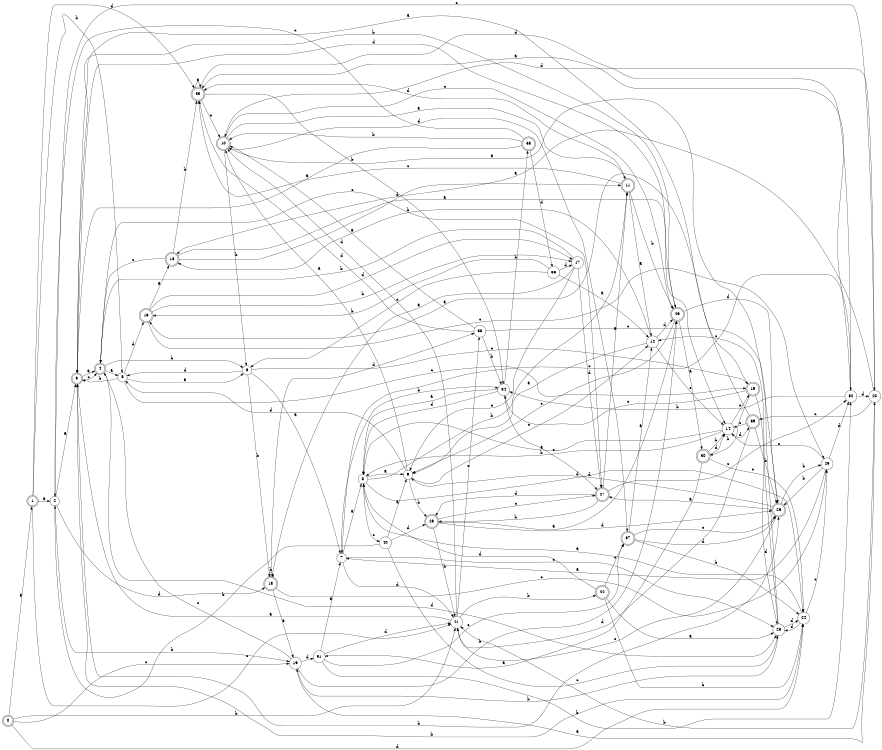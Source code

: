 digraph n33_8 {
__start0 [label="" shape="none"];

rankdir=LR;
size="8,5";

s0 [style="rounded,filled", color="black", fillcolor="white" shape="doublecircle", label="0"];
s1 [style="rounded,filled", color="black", fillcolor="white" shape="doublecircle", label="1"];
s2 [style="filled", color="black", fillcolor="white" shape="circle", label="2"];
s3 [style="rounded,filled", color="black", fillcolor="white" shape="doublecircle", label="3"];
s4 [style="rounded,filled", color="black", fillcolor="white" shape="doublecircle", label="4"];
s5 [style="filled", color="black", fillcolor="white" shape="circle", label="5"];
s6 [style="filled", color="black", fillcolor="white" shape="circle", label="6"];
s7 [style="filled", color="black", fillcolor="white" shape="circle", label="7"];
s8 [style="filled", color="black", fillcolor="white" shape="circle", label="8"];
s9 [style="filled", color="black", fillcolor="white" shape="circle", label="9"];
s10 [style="rounded,filled", color="black", fillcolor="white" shape="doublecircle", label="10"];
s11 [style="rounded,filled", color="black", fillcolor="white" shape="doublecircle", label="11"];
s12 [style="filled", color="black", fillcolor="white" shape="circle", label="12"];
s13 [style="rounded,filled", color="black", fillcolor="white" shape="doublecircle", label="13"];
s14 [style="filled", color="black", fillcolor="white" shape="circle", label="14"];
s15 [style="rounded,filled", color="black", fillcolor="white" shape="doublecircle", label="15"];
s16 [style="rounded,filled", color="black", fillcolor="white" shape="doublecircle", label="16"];
s17 [style="filled", color="black", fillcolor="white" shape="circle", label="17"];
s18 [style="rounded,filled", color="black", fillcolor="white" shape="doublecircle", label="18"];
s19 [style="filled", color="black", fillcolor="white" shape="circle", label="19"];
s20 [style="filled", color="black", fillcolor="white" shape="circle", label="20"];
s21 [style="filled", color="black", fillcolor="white" shape="circle", label="21"];
s22 [style="rounded,filled", color="black", fillcolor="white" shape="doublecircle", label="22"];
s23 [style="filled", color="black", fillcolor="white" shape="circle", label="23"];
s24 [style="filled", color="black", fillcolor="white" shape="circle", label="24"];
s25 [style="filled", color="black", fillcolor="white" shape="circle", label="25"];
s26 [style="rounded,filled", color="black", fillcolor="white" shape="doublecircle", label="26"];
s27 [style="rounded,filled", color="black", fillcolor="white" shape="doublecircle", label="27"];
s28 [style="rounded,filled", color="black", fillcolor="white" shape="doublecircle", label="28"];
s29 [style="rounded,filled", color="black", fillcolor="white" shape="doublecircle", label="29"];
s30 [style="rounded,filled", color="black", fillcolor="white" shape="doublecircle", label="30"];
s31 [style="filled", color="black", fillcolor="white" shape="circle", label="31"];
s32 [style="filled", color="black", fillcolor="white" shape="circle", label="32"];
s33 [style="rounded,filled", color="black", fillcolor="white" shape="doublecircle", label="33"];
s34 [style="filled", color="black", fillcolor="white" shape="circle", label="34"];
s35 [style="rounded,filled", color="black", fillcolor="white" shape="doublecircle", label="35"];
s36 [style="filled", color="black", fillcolor="white" shape="circle", label="36"];
s37 [style="rounded,filled", color="black", fillcolor="white" shape="doublecircle", label="37"];
s38 [style="filled", color="black", fillcolor="white" shape="circle", label="38"];
s39 [style="rounded,filled", color="black", fillcolor="white" shape="doublecircle", label="39"];
s40 [style="filled", color="black", fillcolor="white" shape="circle", label="40"];
s0 -> s1 [label="a"];
s0 -> s21 [label="b"];
s0 -> s19 [label="c"];
s0 -> s24 [label="d"];
s1 -> s2 [label="a"];
s1 -> s5 [label="b"];
s1 -> s21 [label="c"];
s1 -> s33 [label="d"];
s2 -> s3 [label="a"];
s2 -> s19 [label="b"];
s2 -> s20 [label="c"];
s2 -> s18 [label="d"];
s3 -> s4 [label="a"];
s3 -> s26 [label="b"];
s3 -> s4 [label="c"];
s3 -> s29 [label="d"];
s4 -> s5 [label="a"];
s4 -> s6 [label="b"];
s4 -> s27 [label="c"];
s4 -> s23 [label="d"];
s5 -> s6 [label="a"];
s5 -> s3 [label="b"];
s5 -> s15 [label="c"];
s5 -> s16 [label="d"];
s6 -> s7 [label="a"];
s6 -> s18 [label="b"];
s6 -> s15 [label="c"];
s6 -> s5 [label="d"];
s7 -> s8 [label="a"];
s7 -> s34 [label="b"];
s7 -> s23 [label="c"];
s7 -> s21 [label="d"];
s8 -> s9 [label="a"];
s8 -> s11 [label="b"];
s8 -> s40 [label="c"];
s8 -> s24 [label="d"];
s9 -> s10 [label="a"];
s9 -> s28 [label="b"];
s9 -> s12 [label="c"];
s9 -> s5 [label="d"];
s10 -> s11 [label="a"];
s10 -> s6 [label="b"];
s10 -> s29 [label="c"];
s10 -> s37 [label="d"];
s11 -> s12 [label="a"];
s11 -> s29 [label="b"];
s11 -> s33 [label="c"];
s11 -> s33 [label="d"];
s12 -> s9 [label="a"];
s12 -> s13 [label="b"];
s12 -> s14 [label="c"];
s12 -> s29 [label="d"];
s13 -> s14 [label="a"];
s13 -> s33 [label="b"];
s13 -> s4 [label="c"];
s13 -> s11 [label="d"];
s14 -> s8 [label="a"];
s14 -> s8 [label="b"];
s14 -> s15 [label="c"];
s14 -> s39 [label="d"];
s15 -> s16 [label="a"];
s15 -> s30 [label="b"];
s15 -> s34 [label="c"];
s15 -> s23 [label="d"];
s16 -> s13 [label="a"];
s16 -> s17 [label="b"];
s16 -> s25 [label="c"];
s16 -> s17 [label="d"];
s17 -> s18 [label="a"];
s17 -> s4 [label="b"];
s17 -> s9 [label="c"];
s17 -> s27 [label="d"];
s18 -> s19 [label="a"];
s18 -> s18 [label="b"];
s18 -> s25 [label="c"];
s18 -> s38 [label="d"];
s19 -> s20 [label="a"];
s19 -> s29 [label="b"];
s19 -> s4 [label="c"];
s19 -> s31 [label="d"];
s20 -> s13 [label="a"];
s20 -> s21 [label="b"];
s20 -> s39 [label="c"];
s20 -> s10 [label="d"];
s21 -> s3 [label="a"];
s21 -> s22 [label="b"];
s21 -> s38 [label="c"];
s21 -> s10 [label="d"];
s22 -> s23 [label="a"];
s22 -> s24 [label="b"];
s22 -> s37 [label="c"];
s22 -> s8 [label="d"];
s23 -> s10 [label="a"];
s23 -> s19 [label="b"];
s23 -> s12 [label="c"];
s23 -> s24 [label="d"];
s24 -> s8 [label="a"];
s24 -> s3 [label="b"];
s24 -> s25 [label="c"];
s24 -> s23 [label="d"];
s25 -> s7 [label="a"];
s25 -> s26 [label="b"];
s25 -> s14 [label="c"];
s25 -> s32 [label="d"];
s26 -> s27 [label="a"];
s26 -> s25 [label="b"];
s26 -> s21 [label="c"];
s26 -> s9 [label="d"];
s27 -> s11 [label="a"];
s27 -> s28 [label="b"];
s27 -> s32 [label="c"];
s27 -> s28 [label="d"];
s28 -> s29 [label="a"];
s28 -> s21 [label="b"];
s28 -> s27 [label="c"];
s28 -> s26 [label="d"];
s29 -> s30 [label="a"];
s29 -> s3 [label="b"];
s29 -> s9 [label="c"];
s29 -> s26 [label="d"];
s30 -> s31 [label="a"];
s30 -> s14 [label="b"];
s30 -> s24 [label="c"];
s30 -> s14 [label="d"];
s31 -> s7 [label="a"];
s31 -> s32 [label="b"];
s31 -> s37 [label="c"];
s31 -> s21 [label="d"];
s32 -> s33 [label="a"];
s32 -> s34 [label="b"];
s32 -> s7 [label="c"];
s32 -> s20 [label="d"];
s33 -> s33 [label="a"];
s33 -> s34 [label="b"];
s33 -> s10 [label="c"];
s33 -> s32 [label="d"];
s34 -> s8 [label="a"];
s34 -> s35 [label="b"];
s34 -> s27 [label="c"];
s34 -> s8 [label="d"];
s35 -> s3 [label="a"];
s35 -> s10 [label="b"];
s35 -> s2 [label="c"];
s35 -> s36 [label="d"];
s36 -> s12 [label="a"];
s36 -> s16 [label="b"];
s36 -> s6 [label="c"];
s36 -> s17 [label="d"];
s37 -> s12 [label="a"];
s37 -> s24 [label="b"];
s37 -> s26 [label="c"];
s37 -> s26 [label="d"];
s38 -> s10 [label="a"];
s38 -> s34 [label="b"];
s38 -> s26 [label="c"];
s38 -> s33 [label="d"];
s39 -> s3 [label="a"];
s39 -> s26 [label="b"];
s39 -> s14 [label="c"];
s39 -> s21 [label="d"];
s40 -> s9 [label="a"];
s40 -> s2 [label="b"];
s40 -> s23 [label="c"];
s40 -> s28 [label="d"];

}